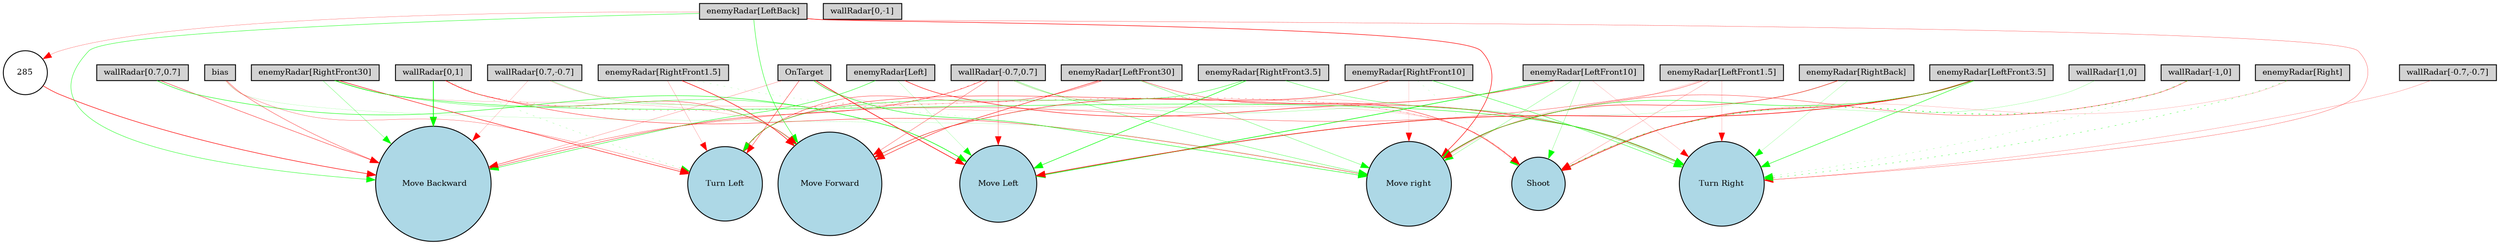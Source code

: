 digraph {
	node [fontsize=9 height=0.2 shape=circle width=0.2]
	"wallRadar[1,0]" [fillcolor=lightgray shape=box style=filled]
	"wallRadar[0,1]" [fillcolor=lightgray shape=box style=filled]
	"wallRadar[-1,0]" [fillcolor=lightgray shape=box style=filled]
	"wallRadar[0,-1]" [fillcolor=lightgray shape=box style=filled]
	"wallRadar[0.7,0.7]" [fillcolor=lightgray shape=box style=filled]
	"wallRadar[-0.7,0.7]" [fillcolor=lightgray shape=box style=filled]
	"wallRadar[-0.7,-0.7]" [fillcolor=lightgray shape=box style=filled]
	"wallRadar[0.7,-0.7]" [fillcolor=lightgray shape=box style=filled]
	"enemyRadar[RightBack]" [fillcolor=lightgray shape=box style=filled]
	"enemyRadar[LeftBack]" [fillcolor=lightgray shape=box style=filled]
	"enemyRadar[Right]" [fillcolor=lightgray shape=box style=filled]
	"enemyRadar[Left]" [fillcolor=lightgray shape=box style=filled]
	"enemyRadar[RightFront30]" [fillcolor=lightgray shape=box style=filled]
	"enemyRadar[LeftFront30]" [fillcolor=lightgray shape=box style=filled]
	"enemyRadar[RightFront10]" [fillcolor=lightgray shape=box style=filled]
	"enemyRadar[LeftFront10]" [fillcolor=lightgray shape=box style=filled]
	"enemyRadar[RightFront3.5]" [fillcolor=lightgray shape=box style=filled]
	"enemyRadar[LeftFront3.5]" [fillcolor=lightgray shape=box style=filled]
	"enemyRadar[RightFront1.5]" [fillcolor=lightgray shape=box style=filled]
	"enemyRadar[LeftFront1.5]" [fillcolor=lightgray shape=box style=filled]
	OnTarget [fillcolor=lightgray shape=box style=filled]
	bias [fillcolor=lightgray shape=box style=filled]
	Shoot [fillcolor=lightblue style=filled]
	"Move Forward" [fillcolor=lightblue style=filled]
	" Move Backward" [fillcolor=lightblue style=filled]
	"Move Left" [fillcolor=lightblue style=filled]
	"Move right" [fillcolor=lightblue style=filled]
	"Turn Left" [fillcolor=lightblue style=filled]
	"Turn Right" [fillcolor=lightblue style=filled]
	285 [fillcolor=white style=filled]
	"enemyRadar[LeftFront3.5]" -> "Move right" [color=green penwidth=0.4769934696472953 style=solid]
	"wallRadar[0.7,-0.7]" -> "Move Forward" [color=green penwidth=0.21622002895863163 style=solid]
	"enemyRadar[RightFront30]" -> "Move Forward" [color=red penwidth=0.13603588299939146 style=solid]
	"enemyRadar[LeftFront10]" -> "Move Forward" [color=red penwidth=0.4859686700710095 style=solid]
	"enemyRadar[LeftFront10]" -> "Move Left" [color=green penwidth=0.6791772819199935 style=solid]
	"enemyRadar[LeftFront1.5]" -> " Move Backward" [color=red penwidth=0.3107239580327448 style=solid]
	"enemyRadar[RightFront10]" -> "Turn Left" [color=red penwidth=0.41758671463863606 style=solid]
	"enemyRadar[RightFront3.5]" -> "Turn Left" [color=green penwidth=0.38719285227301325 style=solid]
	"enemyRadar[LeftFront10]" -> "Move right" [color=green penwidth=0.22168772063417622 style=solid]
	"enemyRadar[RightFront30]" -> "Move Left" [color=green penwidth=0.34316152027017677 style=solid]
	"enemyRadar[RightBack]" -> "Turn Right" [color=green penwidth=0.15043735458691326 style=solid]
	bias -> "Move right" [color=green penwidth=0.10745255453916716 style=solid]
	"wallRadar[-1,0]" -> "Turn Right" [color=green penwidth=0.1704664840638791 style=dotted]
	"enemyRadar[Left]" -> " Move Backward" [color=green penwidth=0.44611119914372366 style=solid]
	"wallRadar[0,1]" -> " Move Backward" [color=green penwidth=0.894134207695435 style=solid]
	"enemyRadar[RightFront30]" -> "Turn Left" [color=red penwidth=0.5434490856757962 style=solid]
	"enemyRadar[LeftFront3.5]" -> "Move Left" [color=red penwidth=0.6733856901080358 style=solid]
	"enemyRadar[Right]" -> "Turn Right" [color=green penwidth=0.33523644225107885 style=dotted]
	"enemyRadar[Left]" -> "Move Left" [color=green penwidth=0.14189700603259287 style=solid]
	"enemyRadar[RightFront10]" -> "Turn Right" [color=green penwidth=0.4107657835415991 style=solid]
	"enemyRadar[RightFront3.5]" -> "Move Left" [color=green penwidth=0.5990563991232434 style=solid]
	"enemyRadar[LeftBack]" -> " Move Backward" [color=green penwidth=0.41722035327323104 style=solid]
	"wallRadar[0,1]" -> Shoot [color=red penwidth=0.23382851266304175 style=dotted]
	OnTarget -> "Turn Left" [color=red penwidth=0.38500356554307746 style=solid]
	"wallRadar[0,1]" -> "Turn Left" [color=green penwidth=0.17269499561261714 style=dotted]
	"wallRadar[-1,0]" -> "Move right" [color=red penwidth=0.32864917909104074 style=solid]
	"enemyRadar[LeftFront30]" -> "Move Forward" [color=red penwidth=0.502896746554357 style=solid]
	"wallRadar[-0.7,0.7]" -> "Turn Right" [color=green penwidth=0.17897028249576954 style=solid]
	"enemyRadar[LeftBack]" -> "Move Forward" [color=green penwidth=0.4485998104158426 style=solid]
	"enemyRadar[LeftFront3.5]" -> Shoot [color=red penwidth=0.6103612093737036 style=solid]
	"wallRadar[-0.7,0.7]" -> "Move right" [color=green penwidth=0.31400881397649716 style=solid]
	"wallRadar[-0.7,0.7]" -> "Turn Left" [color=red penwidth=0.2851967907171108 style=dotted]
	"enemyRadar[RightBack]" -> "Move Left" [color=green penwidth=0.12045529291561348 style=solid]
	"enemyRadar[LeftFront30]" -> "Move right" [color=green penwidth=0.2839908896246782 style=solid]
	"enemyRadar[RightFront30]" -> "Turn Right" [color=green penwidth=0.4706242960864899 style=solid]
	"enemyRadar[RightFront1.5]" -> "Move Forward" [color=red penwidth=0.627292898632971 style=solid]
	"enemyRadar[LeftFront30]" -> Shoot [color=red penwidth=0.34053577157768844 style=solid]
	"enemyRadar[Left]" -> "Turn Right" [color=red penwidth=0.5352712501373629 style=solid]
	"wallRadar[-0.7,-0.7]" -> "Turn Right" [color=red penwidth=0.18881504927510728 style=solid]
	"enemyRadar[LeftFront10]" -> "Turn Right" [color=red penwidth=0.1251351447500503 style=solid]
	"wallRadar[0.7,-0.7]" -> Shoot [color=red penwidth=0.15468385812639396 style=solid]
	"wallRadar[-0.7,0.7]" -> "Move Left" [color=red penwidth=0.2533372362554905 style=solid]
	"enemyRadar[RightBack]" -> "Move right" [color=red penwidth=0.4851002569520444 style=solid]
	"enemyRadar[LeftBack]" -> "Turn Right" [color=red penwidth=0.2542954290409974 style=solid]
	bias -> " Move Backward" [color=red penwidth=0.3366330579270208 style=solid]
	"enemyRadar[RightFront10]" -> "Move Forward" [color=green penwidth=0.1031593996600454 style=solid]
	"enemyRadar[RightFront10]" -> Shoot [color=green penwidth=0.1099097681635384 style=dotted]
	"wallRadar[0.7,-0.7]" -> " Move Backward" [color=red penwidth=0.14004896930919092 style=solid]
	"enemyRadar[LeftFront10]" -> Shoot [color=green penwidth=0.21518357762177326 style=solid]
	"wallRadar[0,1]" -> "Move right" [color=red penwidth=0.40194981326603774 style=solid]
	"enemyRadar[RightFront10]" -> "Move right" [color=red penwidth=0.11315462512863757 style=solid]
	"enemyRadar[RightFront3.5]" -> "Turn Right" [color=green penwidth=0.33957931126061736 style=solid]
	"wallRadar[-0.7,0.7]" -> " Move Backward" [color=red penwidth=0.40260042232722526 style=solid]
	OnTarget -> "Move right" [color=green penwidth=0.49258026097666174 style=solid]
	OnTarget -> "Move Left" [color=red penwidth=0.6948937282562069 style=solid]
	"enemyRadar[LeftFront30]" -> "Turn Left" [color=red penwidth=0.3443733550392145 style=solid]
	bias -> "Turn Left" [color=red penwidth=0.24988073691718635 style=solid]
	"enemyRadar[LeftFront3.5]" -> "Turn Right" [color=green penwidth=0.49752082607567005 style=solid]
	"wallRadar[-0.7,0.7]" -> "Move Forward" [color=red penwidth=0.2913358318803126 style=solid]
	"wallRadar[-0.7,0.7]" -> Shoot [color=red penwidth=0.120929325045329 style=solid]
	"enemyRadar[RightFront1.5]" -> "Move right" [color=green penwidth=0.12603439780823858 style=dotted]
	OnTarget -> " Move Backward" [color=red penwidth=0.19675977908768075 style=solid]
	OnTarget -> Shoot [color=red penwidth=0.12104733192284899 style=solid]
	"wallRadar[0,1]" -> "Move Forward" [color=red penwidth=0.3643953662607178 style=solid]
	"wallRadar[0.7,0.7]" -> "Move Left" [color=green penwidth=0.5009733852546574 style=solid]
	"enemyRadar[LeftFront1.5]" -> "Turn Right" [color=red penwidth=0.14079517517349038 style=solid]
	"enemyRadar[RightFront30]" -> " Move Backward" [color=green penwidth=0.24774573266679598 style=solid]
	"enemyRadar[RightFront1.5]" -> "Turn Left" [color=red penwidth=0.16708254771961126 style=solid]
	"enemyRadar[Right]" -> Shoot [color=red penwidth=0.13748446775305478 style=solid]
	"enemyRadar[LeftFront1.5]" -> Shoot [color=red penwidth=0.17751924596750612 style=solid]
	"wallRadar[1,0]" -> Shoot [color=green penwidth=0.1602357525672331 style=solid]
	"wallRadar[0.7,0.7]" -> " Move Backward" [color=red penwidth=0.39506807981743464 style=solid]
	"enemyRadar[LeftFront1.5]" -> "Move right" [color=red penwidth=0.13321462974907902 style=solid]
	"enemyRadar[LeftBack]" -> "Move right" [color=red penwidth=0.5842312807988616 style=solid]
	"wallRadar[-1,0]" -> Shoot [color=green penwidth=0.62760485190652 style=dotted]
	"enemyRadar[LeftBack]" -> 285 [color=red penwidth=0.21849387260820222 style=solid]
	285 -> " Move Backward" [color=red penwidth=0.594577246634268 style=solid]
}
